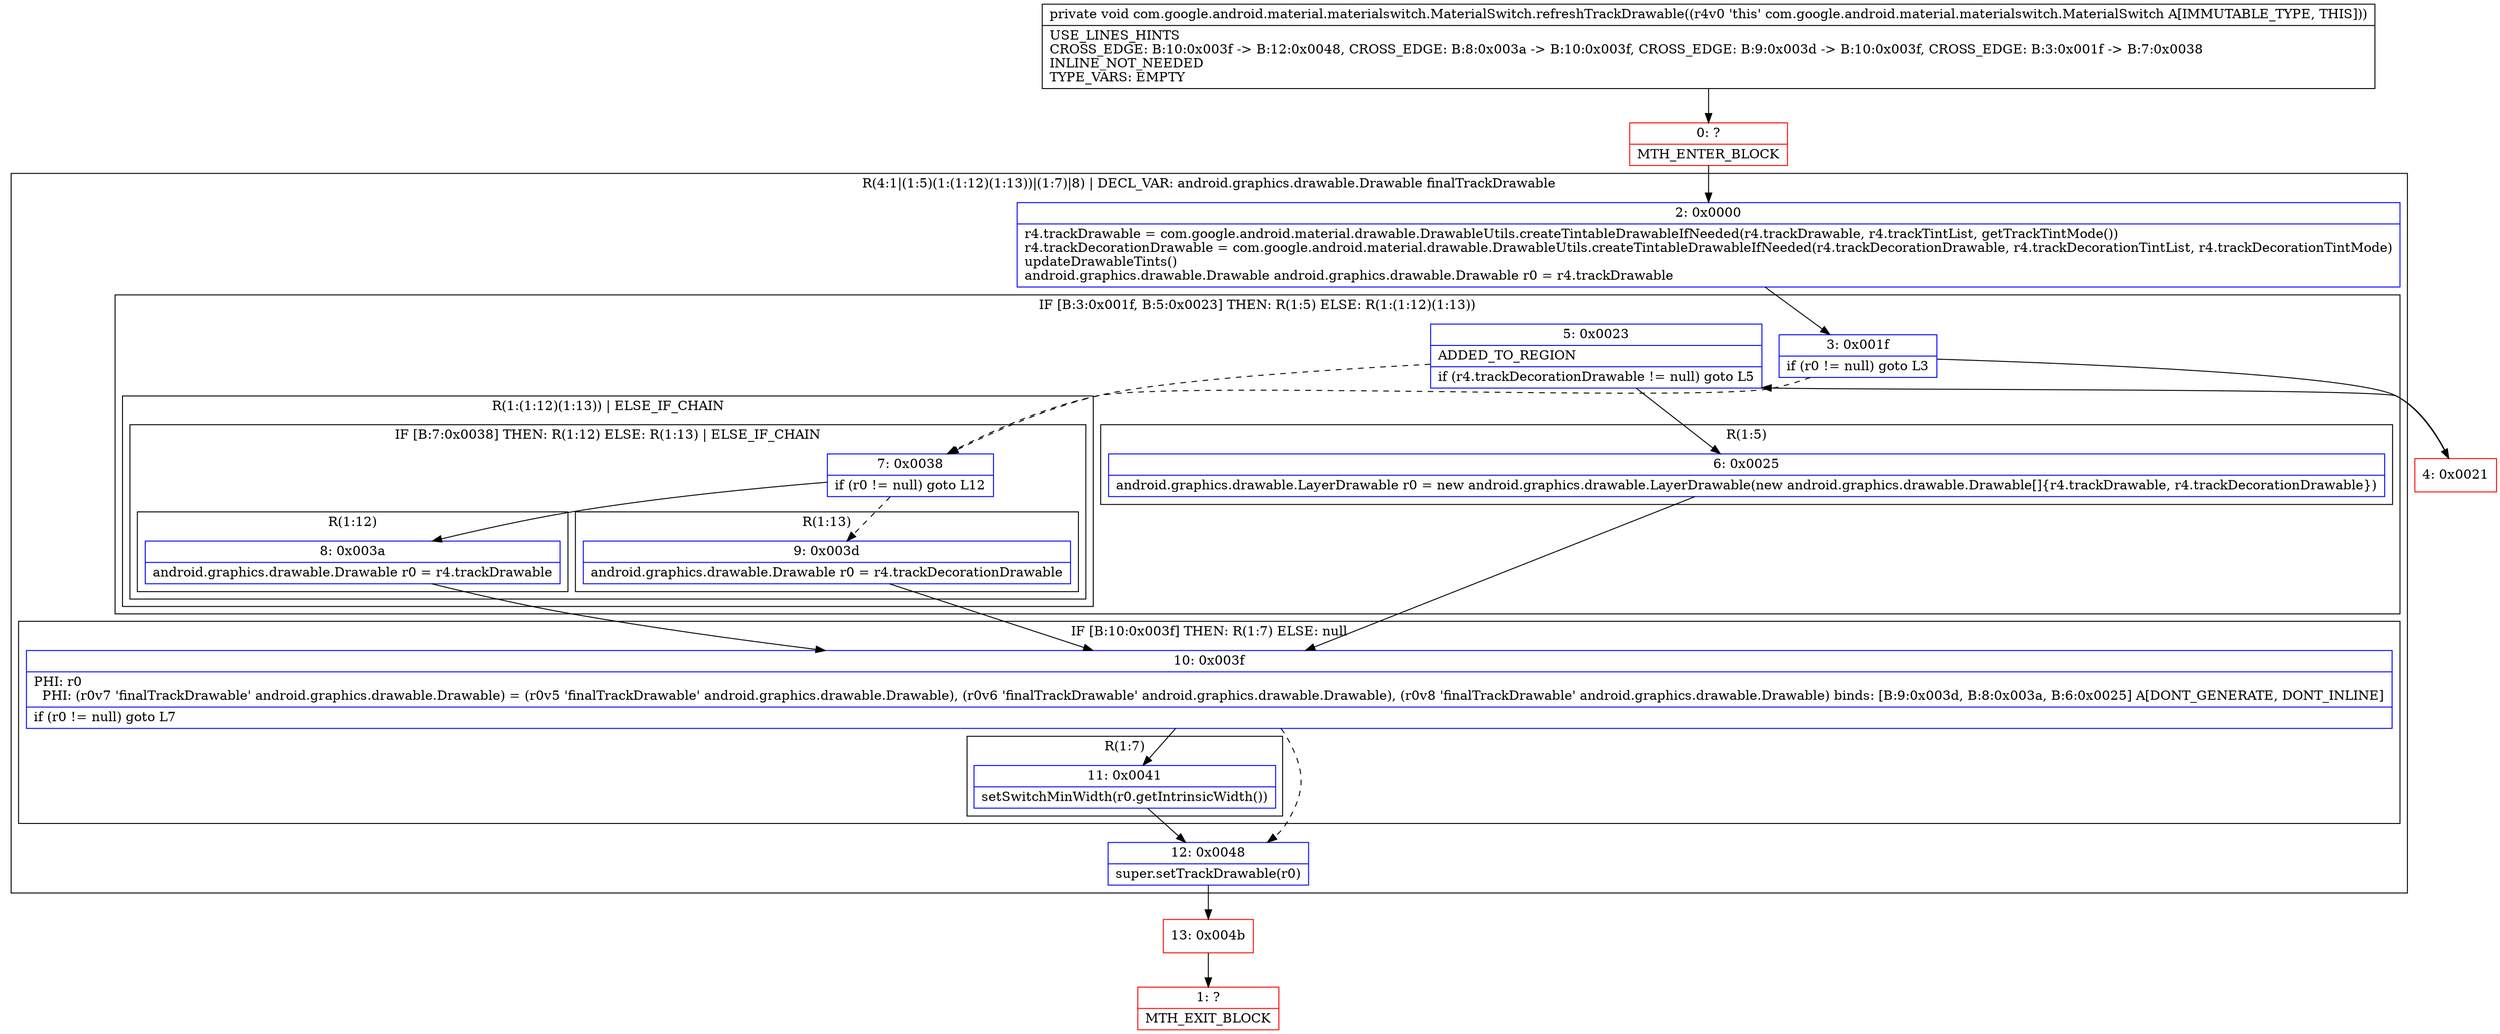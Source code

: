digraph "CFG forcom.google.android.material.materialswitch.MaterialSwitch.refreshTrackDrawable()V" {
subgraph cluster_Region_669753042 {
label = "R(4:1|(1:5)(1:(1:12)(1:13))|(1:7)|8) | DECL_VAR: android.graphics.drawable.Drawable finalTrackDrawable\l";
node [shape=record,color=blue];
Node_2 [shape=record,label="{2\:\ 0x0000|r4.trackDrawable = com.google.android.material.drawable.DrawableUtils.createTintableDrawableIfNeeded(r4.trackDrawable, r4.trackTintList, getTrackTintMode())\lr4.trackDecorationDrawable = com.google.android.material.drawable.DrawableUtils.createTintableDrawableIfNeeded(r4.trackDecorationDrawable, r4.trackDecorationTintList, r4.trackDecorationTintMode)\lupdateDrawableTints()\landroid.graphics.drawable.Drawable android.graphics.drawable.Drawable r0 = r4.trackDrawable\l}"];
subgraph cluster_IfRegion_1747790729 {
label = "IF [B:3:0x001f, B:5:0x0023] THEN: R(1:5) ELSE: R(1:(1:12)(1:13))";
node [shape=record,color=blue];
Node_3 [shape=record,label="{3\:\ 0x001f|if (r0 != null) goto L3\l}"];
Node_5 [shape=record,label="{5\:\ 0x0023|ADDED_TO_REGION\l|if (r4.trackDecorationDrawable != null) goto L5\l}"];
subgraph cluster_Region_1058637073 {
label = "R(1:5)";
node [shape=record,color=blue];
Node_6 [shape=record,label="{6\:\ 0x0025|android.graphics.drawable.LayerDrawable r0 = new android.graphics.drawable.LayerDrawable(new android.graphics.drawable.Drawable[]\{r4.trackDrawable, r4.trackDecorationDrawable\})\l}"];
}
subgraph cluster_Region_275383262 {
label = "R(1:(1:12)(1:13)) | ELSE_IF_CHAIN\l";
node [shape=record,color=blue];
subgraph cluster_IfRegion_1783675713 {
label = "IF [B:7:0x0038] THEN: R(1:12) ELSE: R(1:13) | ELSE_IF_CHAIN\l";
node [shape=record,color=blue];
Node_7 [shape=record,label="{7\:\ 0x0038|if (r0 != null) goto L12\l}"];
subgraph cluster_Region_1047101494 {
label = "R(1:12)";
node [shape=record,color=blue];
Node_8 [shape=record,label="{8\:\ 0x003a|android.graphics.drawable.Drawable r0 = r4.trackDrawable\l}"];
}
subgraph cluster_Region_1158646603 {
label = "R(1:13)";
node [shape=record,color=blue];
Node_9 [shape=record,label="{9\:\ 0x003d|android.graphics.drawable.Drawable r0 = r4.trackDecorationDrawable\l}"];
}
}
}
}
subgraph cluster_IfRegion_1143721840 {
label = "IF [B:10:0x003f] THEN: R(1:7) ELSE: null";
node [shape=record,color=blue];
Node_10 [shape=record,label="{10\:\ 0x003f|PHI: r0 \l  PHI: (r0v7 'finalTrackDrawable' android.graphics.drawable.Drawable) = (r0v5 'finalTrackDrawable' android.graphics.drawable.Drawable), (r0v6 'finalTrackDrawable' android.graphics.drawable.Drawable), (r0v8 'finalTrackDrawable' android.graphics.drawable.Drawable) binds: [B:9:0x003d, B:8:0x003a, B:6:0x0025] A[DONT_GENERATE, DONT_INLINE]\l|if (r0 != null) goto L7\l}"];
subgraph cluster_Region_1383682163 {
label = "R(1:7)";
node [shape=record,color=blue];
Node_11 [shape=record,label="{11\:\ 0x0041|setSwitchMinWidth(r0.getIntrinsicWidth())\l}"];
}
}
Node_12 [shape=record,label="{12\:\ 0x0048|super.setTrackDrawable(r0)\l}"];
}
Node_0 [shape=record,color=red,label="{0\:\ ?|MTH_ENTER_BLOCK\l}"];
Node_4 [shape=record,color=red,label="{4\:\ 0x0021}"];
Node_13 [shape=record,color=red,label="{13\:\ 0x004b}"];
Node_1 [shape=record,color=red,label="{1\:\ ?|MTH_EXIT_BLOCK\l}"];
MethodNode[shape=record,label="{private void com.google.android.material.materialswitch.MaterialSwitch.refreshTrackDrawable((r4v0 'this' com.google.android.material.materialswitch.MaterialSwitch A[IMMUTABLE_TYPE, THIS]))  | USE_LINES_HINTS\lCROSS_EDGE: B:10:0x003f \-\> B:12:0x0048, CROSS_EDGE: B:8:0x003a \-\> B:10:0x003f, CROSS_EDGE: B:9:0x003d \-\> B:10:0x003f, CROSS_EDGE: B:3:0x001f \-\> B:7:0x0038\lINLINE_NOT_NEEDED\lTYPE_VARS: EMPTY\l}"];
MethodNode -> Node_0;Node_2 -> Node_3;
Node_3 -> Node_4;
Node_3 -> Node_7[style=dashed];
Node_5 -> Node_6;
Node_5 -> Node_7[style=dashed];
Node_6 -> Node_10;
Node_7 -> Node_8;
Node_7 -> Node_9[style=dashed];
Node_8 -> Node_10;
Node_9 -> Node_10;
Node_10 -> Node_11;
Node_10 -> Node_12[style=dashed];
Node_11 -> Node_12;
Node_12 -> Node_13;
Node_0 -> Node_2;
Node_4 -> Node_5;
Node_13 -> Node_1;
}

